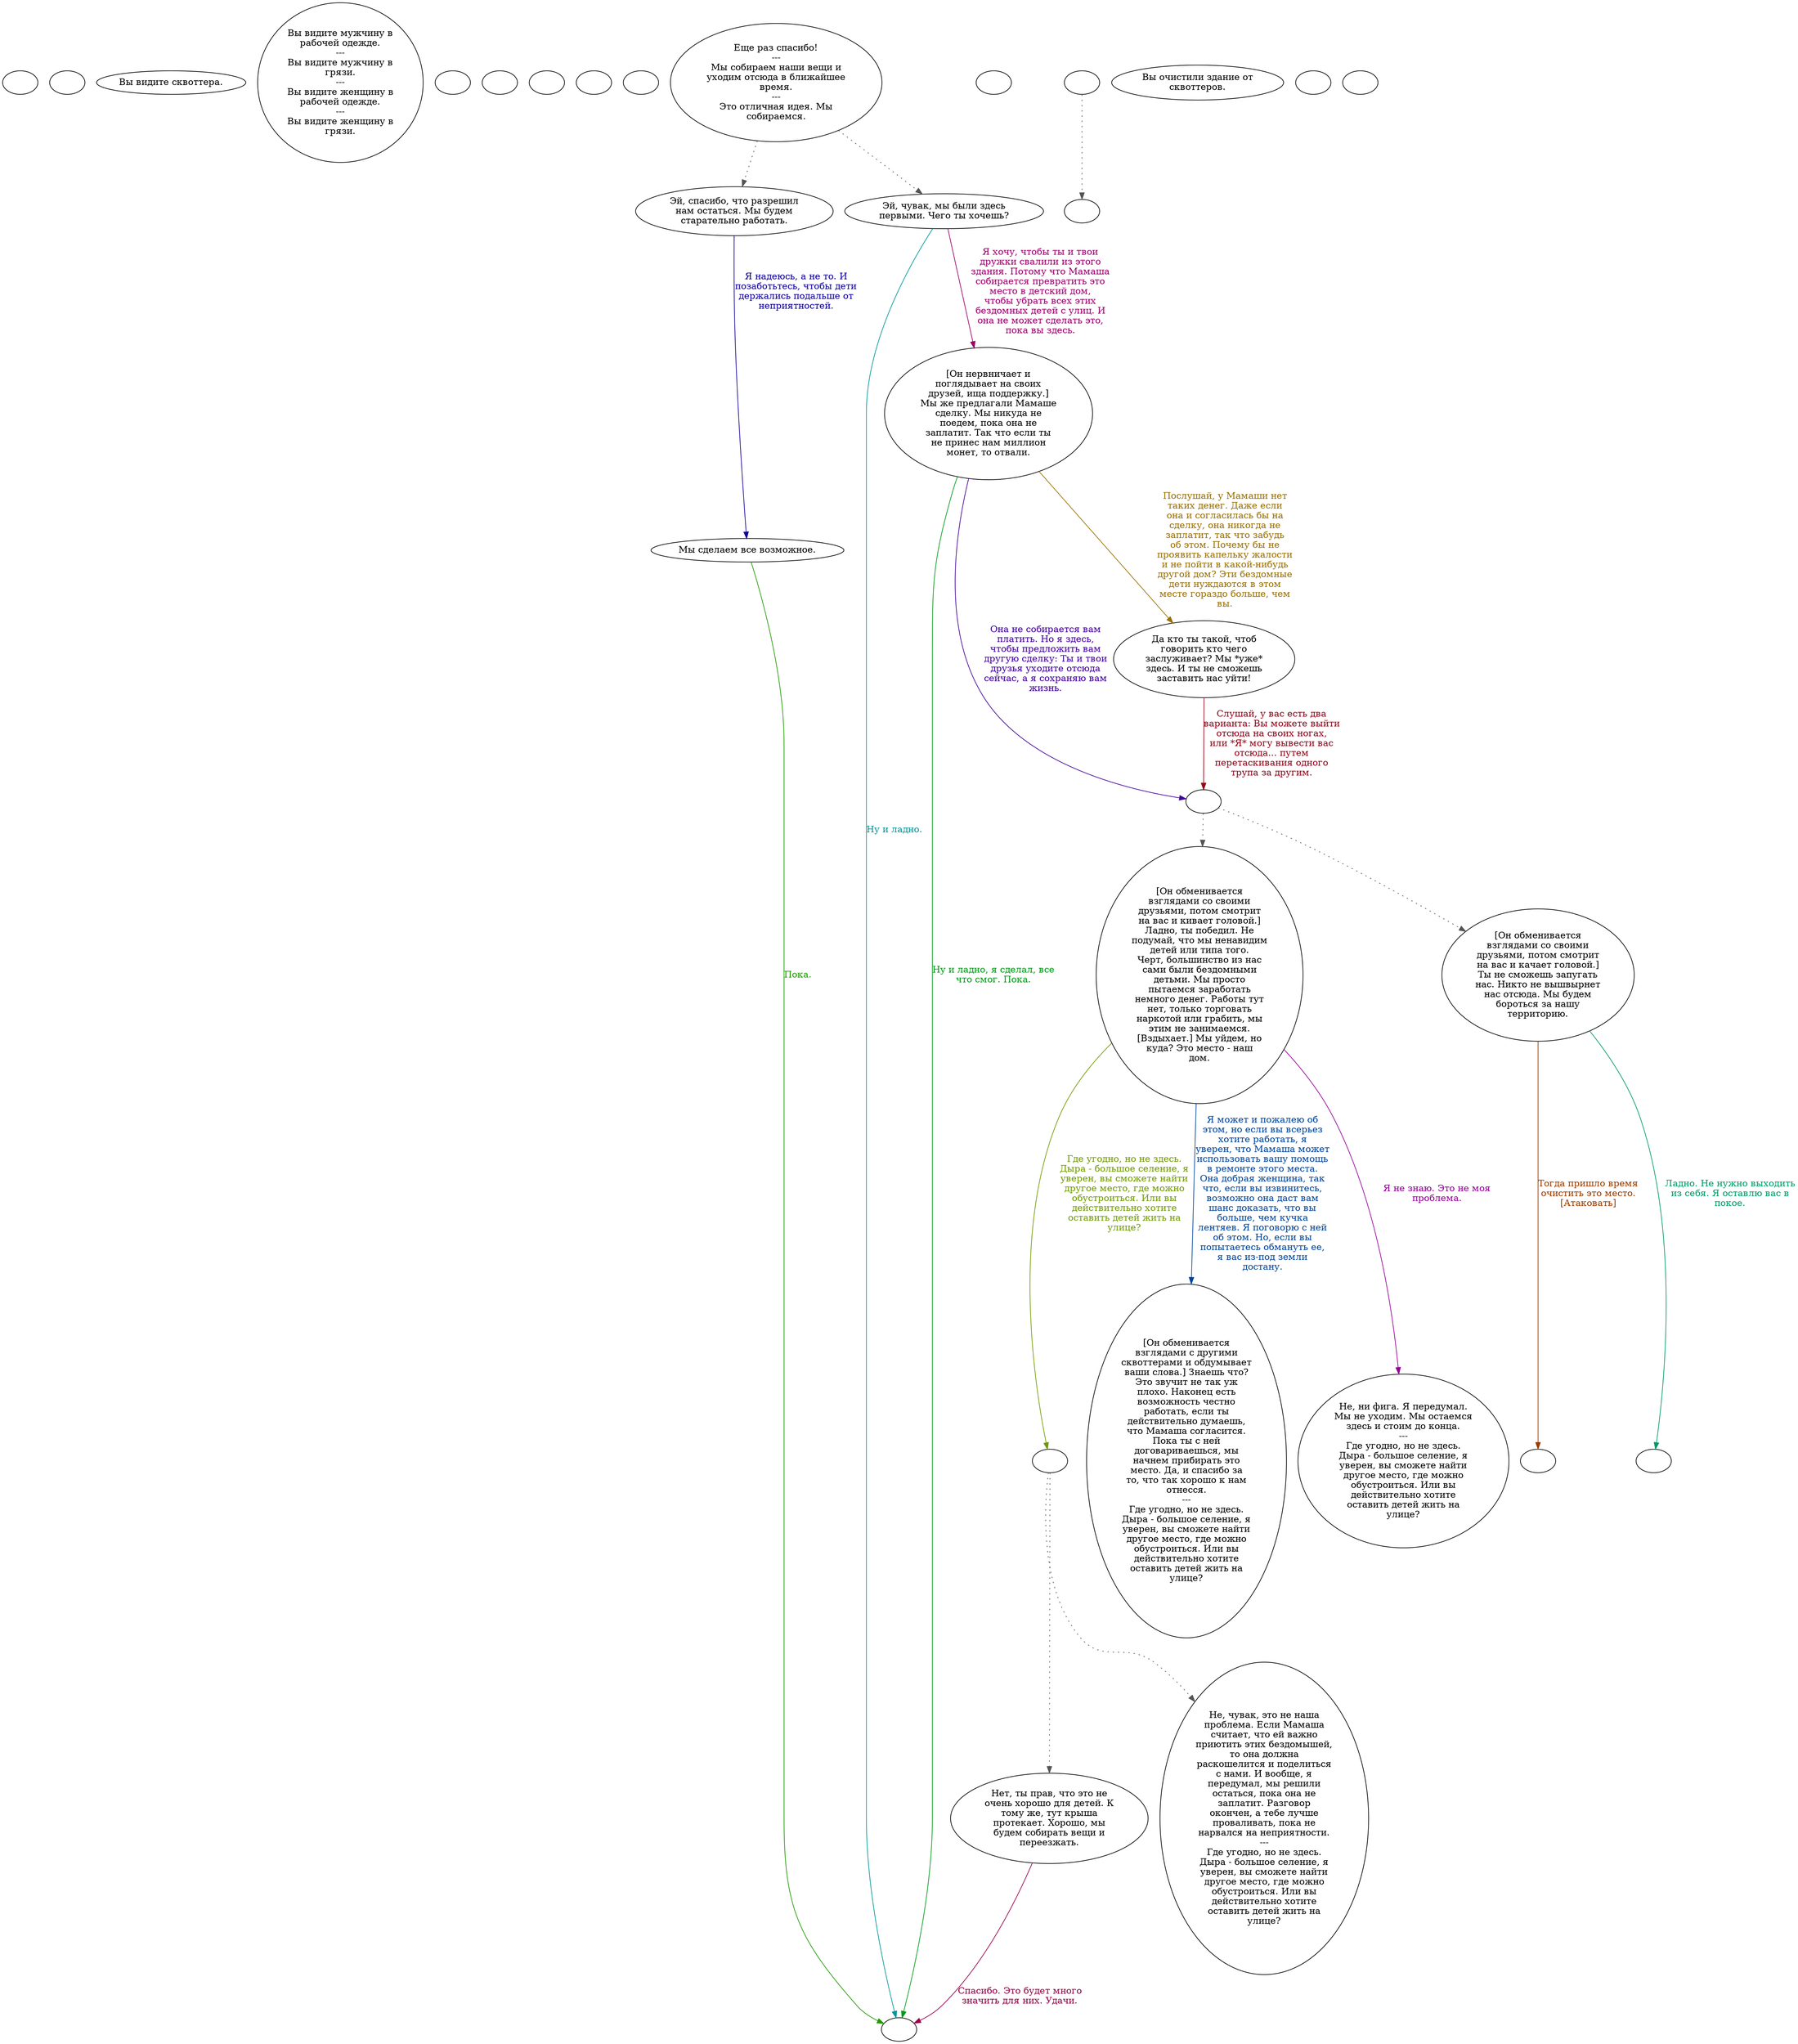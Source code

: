 digraph dcaddct2 {
  "start" [style=filled       fillcolor="#FFFFFF"       color="#000000"]
  "start" [label=""]
  "use_p_proc" [style=filled       fillcolor="#FFFFFF"       color="#000000"]
  "use_p_proc" [label=""]
  "look_at_p_proc" [style=filled       fillcolor="#FFFFFF"       color="#000000"]
  "look_at_p_proc" [label="Вы видите сквоттера."]
  "description_p_proc" [style=filled       fillcolor="#FFFFFF"       color="#000000"]
  "description_p_proc" [label="Вы видите мужчину в\nрабочей одежде.\n---\nВы видите мужчину в\nгрязи.\n---\nВы видите женщину в\nрабочей одежде.\n---\nВы видите женщину в\nгрязи."]
  "use_skill_on_p_proc" [style=filled       fillcolor="#FFFFFF"       color="#000000"]
  "use_skill_on_p_proc" [label=""]
  "use_obj_on_p_proc" [style=filled       fillcolor="#FFFFFF"       color="#000000"]
  "use_obj_on_p_proc" [label=""]
  "damage_p_proc" [style=filled       fillcolor="#FFFFFF"       color="#000000"]
  "damage_p_proc" [label=""]
  "map_enter_p_proc" [style=filled       fillcolor="#FFFFFF"       color="#000000"]
  "map_enter_p_proc" [label=""]
  "map_update_p_proc" [style=filled       fillcolor="#FFFFFF"       color="#000000"]
  "map_update_p_proc" [label=""]
  "talk_p_proc" [style=filled       fillcolor="#FFFFFF"       color="#000000"]
  "talk_p_proc" -> "Node008" [style=dotted color="#555555"]
  "talk_p_proc" -> "Node001" [style=dotted color="#555555"]
  "talk_p_proc" [label="Еще раз спасибо!\n---\nМы собираем наши вещи и\nуходим отсюда в ближайшее\nвремя.\n---\nЭто отличная идея. Мы\nсобираемся."]
  "critter_p_proc" [style=filled       fillcolor="#FFFFFF"       color="#000000"]
  "critter_p_proc" [label=""]
  "pickup_p_proc" [style=filled       fillcolor="#FFFFFF"       color="#000000"]
  "pickup_p_proc" -> "Node998" [style=dotted color="#555555"]
  "pickup_p_proc" [label=""]
  "destroy_p_proc" [style=filled       fillcolor="#FFFFFF"       color="#000000"]
  "destroy_p_proc" [label="Вы очистили здание от\nсквоттеров."]
  "Node999" [style=filled       fillcolor="#FFFFFF"       color="#000000"]
  "Node999" [label=""]
  "Node998" [style=filled       fillcolor="#FFFFFF"       color="#000000"]
  "Node998" [label=""]
  "Node990" [style=filled       fillcolor="#FFFFFF"       color="#000000"]
  "Node990" -> "Node004" [style=dotted color="#555555"]
  "Node990" -> "Node007" [style=dotted color="#555555"]
  "Node990" [label=""]
  "Node991" [style=filled       fillcolor="#FFFFFF"       color="#000000"]
  "Node991" [label=""]
  "Node992" [style=filled       fillcolor="#FFFFFF"       color="#000000"]
  "Node992" -> "Node010" [style=dotted color="#555555"]
  "Node992" -> "Node011" [style=dotted color="#555555"]
  "Node992" [label=""]
  "Node993" [style=filled       fillcolor="#FFFFFF"       color="#000000"]
  "Node993" [label=""]
  "Node001" [style=filled       fillcolor="#FFFFFF"       color="#000000"]
  "Node001" [label="Эй, чувак, мы были здесь\nпервыми. Чего ты хочешь?"]
  "Node001" -> "Node002" [label="Я хочу, чтобы ты и твои\nдружки свалили из этого\nздания. Потому что Мамаша\nсобирается превратить это\nместо в детский дом,\nчтобы убрать всех этих\nбездомных детей с улиц. И\nона не может сделать это,\nпока вы здесь." color="#99006A" fontcolor="#99006A"]
  "Node001" -> "Node999" [label="Ну и ладно." color="#009699" fontcolor="#009699"]
  "Node002" [style=filled       fillcolor="#FFFFFF"       color="#000000"]
  "Node002" [label="[Он нервничает и\nпоглядывает на своих\nдрузей, ища поддержку.]\nМы же предлагали Мамаше\nсделку. Мы никуда не\nпоедем, пока она не\nзаплатит. Так что если ты\nне принес нам миллион\nмонет, то отвали."]
  "Node002" -> "Node003" [label="Послушай, у Мамаши нет\nтаких денег. Даже если\nона и согласилась бы на\nсделку, она никогда не\nзаплатит, так что забудь\nоб этом. Почему бы не\nпроявить капельку жалости\nи не пойти в какой-нибудь\nдругой дом? Эти бездомные\nдети нуждаются в этом\nместе гораздо больше, чем\nвы." color="#996F00" fontcolor="#996F00"]
  "Node002" -> "Node990" [label="Она не собирается вам\nплатить. Но я здесь,\nчтобы предложить вам\nдругую сделку: Ты и твои\nдрузья уходите отсюда\nсейчас, а я сохраняю вам\nжизнь." color="#420099" fontcolor="#420099"]
  "Node002" -> "Node999" [label="Ну и ладно, я сделал, все\nчто смог. Пока." color="#009916" fontcolor="#009916"]
  "Node003" [style=filled       fillcolor="#FFFFFF"       color="#000000"]
  "Node003" [label="Да кто ты такой, чтоб\nговорить кто чего\nзаслуживает? Мы *уже*\nздесь. И ты не сможешь\nзаставить нас уйти!"]
  "Node003" -> "Node990" [label="Слушай, у вас есть два\nварианта: Вы можете выйти\nотсюда на своих ногах,\nили *Я* могу вывести вас\nотсюда... путем\nперетаскивания одного\nтрупа за другим." color="#990017" fontcolor="#990017"]
  "Node004" [style=filled       fillcolor="#FFFFFF"       color="#000000"]
  "Node004" [label="[Он обменивается\nвзглядами со своими\nдрузьями, потом смотрит\nна вас и кивает головой.]\nЛадно, ты победил. Не\nподумай, что мы ненавидим\nдетей или типа того.\nЧерт, большинство из нас\nсами были бездомными\nдетьми. Мы просто\nпытаемся заработать\nнемного денег. Работы тут\nнет, только торговать\nнаркотой или грабить, мы\nэтим не занимаемся.\n[Вздыхает.] Мы уйдем, но\nкуда? Это место - наш\nдом."]
  "Node004" -> "Node005" [label="Я может и пожалею об\nэтом, но если вы всерьез\nхотите работать, я\nуверен, что Мамаша может\nиспользовать вашу помощь\nв ремонте этого места.\nОна добрая женщина, так\nчто, если вы извинитесь,\nвозможно она даст вам\nшанс доказать, что вы\nбольше, чем кучка\nлентяев. Я поговорю с ней\nоб этом. Но, если вы\nпопытаетесь обмануть ее,\nя вас из-под земли\nдостану." color="#004499" fontcolor="#004499"]
  "Node004" -> "Node992" [label="Где угодно, но не здесь.\nДыра - большое селение, я\nуверен, вы сможете найти\nдругое место, где можно\nобустроиться. Или вы\nдействительно хотите\nоставить детей жить на\nулице?" color="#709900" fontcolor="#709900"]
  "Node004" -> "Node006" [label="Я не знаю. Это не моя\nпроблема." color="#950099" fontcolor="#950099"]
  "Node005" [style=filled       fillcolor="#FFFFFF"       color="#000000"]
  "Node005" [label="[Он обменивается\nвзглядами с другими\nсквоттерами и обдумывает\nваши слова.] Знаешь что?\nЭто звучит не так уж\nплохо. Наконец есть\nвозможность честно\nработать, если ты\nдействительно думаешь,\nчто Мамаша согласится.\nПока ты с ней\nдоговариваешься, мы\nначнем прибирать это\nместо. Да, и спасибо за\nто, что так хорошо к нам\nотнесся.\n---\nГде угодно, но не здесь.\nДыра - большое селение, я\nуверен, вы сможете найти\nдругое место, где можно\nобустроиться. Или вы\nдействительно хотите\nоставить детей жить на\nулице?"]
  "Node006" [style=filled       fillcolor="#FFFFFF"       color="#000000"]
  "Node006" [label="Не, ни фига. Я передумал.\nМы не уходим. Мы остаемся\nздесь и стоим до конца.\n---\nГде угодно, но не здесь.\nДыра - большое селение, я\nуверен, вы сможете найти\nдругое место, где можно\nобустроиться. Или вы\nдействительно хотите\nоставить детей жить на\nулице?"]
  "Node007" [style=filled       fillcolor="#FFFFFF"       color="#000000"]
  "Node007" [label="[Он обменивается\nвзглядами со своими\nдрузьями, потом смотрит\nна вас и качает головой.]\nТы не сможешь запугать\nнас. Никто не вышвырнет\nнас отсюда. Мы будем\nбороться за нашу\nтерриторию."]
  "Node007" -> "Node993" [label="Ладно. Не нужно выходить\nиз себя. Я оставлю вас в\nпокое." color="#009968" fontcolor="#009968"]
  "Node007" -> "Node991" [label="Тогда пришло время\nочистить это место.\n[Атаковать]" color="#993C00" fontcolor="#993C00"]
  "Node008" [style=filled       fillcolor="#FFFFFF"       color="#000000"]
  "Node008" [label="Эй, спасибо, что разрешил\nнам остаться. Мы будем\nстарательно работать."]
  "Node008" -> "Node009" [label="Я надеюсь, а не то. И\nпозаботьтесь, чтобы дети\nдержались подальше от\nнеприятностей." color="#0F0099" fontcolor="#0F0099"]
  "Node009" [style=filled       fillcolor="#FFFFFF"       color="#000000"]
  "Node009" [label="Мы сделаем все возможное."]
  "Node009" -> "Node999" [label="Пока." color="#1D9900" fontcolor="#1D9900"]
  "Node010" [style=filled       fillcolor="#FFFFFF"       color="#000000"]
  "Node010" [label="Нет, ты прав, что это не\nочень хорошо для детей. К\nтому же, тут крыша\nпротекает. Хорошо, мы\nбудем собирать вещи и\nпереезжать."]
  "Node010" -> "Node999" [label="Спасибо. Это будет много\nзначить для них. Удачи." color="#99004A" fontcolor="#99004A"]
  "Node011" [style=filled       fillcolor="#FFFFFF"       color="#000000"]
  "Node011" [label="Не, чувак, это не наша\nпроблема. Если Мамаша\nсчитает, что ей важно\nприютить этих бездомышей,\nто она должна\nраскошелится и поделиться\nс нами. И вообще, я\nпередумал, мы решили\nостаться, пока она не\nзаплатит. Разговор\nокончен, а тебе лучше\nпроваливать, пока не\nнарвался на неприятности.\n---\nГде угодно, но не здесь.\nДыра - большое селение, я\nуверен, вы сможете найти\nдругое место, где можно\nобустроиться. Или вы\nдействительно хотите\nоставить детей жить на\nулице?"]
  "timed_event_p_proc" [style=filled       fillcolor="#FFFFFF"       color="#000000"]
  "timed_event_p_proc" [label=""]
  "map_exit_p_proc" [style=filled       fillcolor="#FFFFFF"       color="#000000"]
  "map_exit_p_proc" [label=""]
}